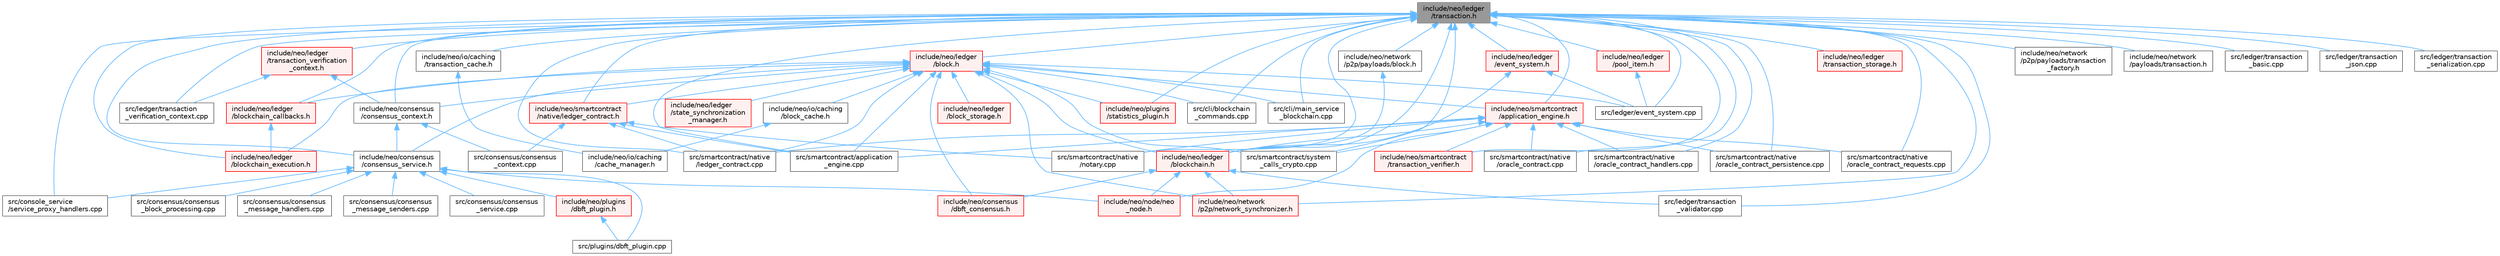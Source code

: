digraph "include/neo/ledger/transaction.h"
{
 // LATEX_PDF_SIZE
  bgcolor="transparent";
  edge [fontname=Helvetica,fontsize=10,labelfontname=Helvetica,labelfontsize=10];
  node [fontname=Helvetica,fontsize=10,shape=box,height=0.2,width=0.4];
  Node1 [id="Node000001",label="include/neo/ledger\l/transaction.h",height=0.2,width=0.4,color="gray40", fillcolor="grey60", style="filled", fontcolor="black",tooltip=" "];
  Node1 -> Node2 [id="edge1_Node000001_Node000002",dir="back",color="steelblue1",style="solid",tooltip=" "];
  Node2 [id="Node000002",label="include/neo/consensus\l/consensus_context.h",height=0.2,width=0.4,color="grey40", fillcolor="white", style="filled",URL="$consensus__context_8h.html",tooltip=" "];
  Node2 -> Node3 [id="edge2_Node000002_Node000003",dir="back",color="steelblue1",style="solid",tooltip=" "];
  Node3 [id="Node000003",label="include/neo/consensus\l/consensus_service.h",height=0.2,width=0.4,color="grey40", fillcolor="white", style="filled",URL="$consensus__service_8h.html",tooltip=" "];
  Node3 -> Node4 [id="edge3_Node000003_Node000004",dir="back",color="steelblue1",style="solid",tooltip=" "];
  Node4 [id="Node000004",label="include/neo/node/neo\l_node.h",height=0.2,width=0.4,color="red", fillcolor="#FFF0F0", style="filled",URL="$neo__node_8h.html",tooltip=" "];
  Node3 -> Node9 [id="edge4_Node000003_Node000009",dir="back",color="steelblue1",style="solid",tooltip=" "];
  Node9 [id="Node000009",label="include/neo/plugins\l/dbft_plugin.h",height=0.2,width=0.4,color="red", fillcolor="#FFF0F0", style="filled",URL="$dbft__plugin_8h.html",tooltip=" "];
  Node9 -> Node10 [id="edge5_Node000009_Node000010",dir="back",color="steelblue1",style="solid",tooltip=" "];
  Node10 [id="Node000010",label="src/plugins/dbft_plugin.cpp",height=0.2,width=0.4,color="grey40", fillcolor="white", style="filled",URL="$dbft__plugin_8cpp.html",tooltip=" "];
  Node3 -> Node12 [id="edge6_Node000003_Node000012",dir="back",color="steelblue1",style="solid",tooltip=" "];
  Node12 [id="Node000012",label="src/consensus/consensus\l_block_processing.cpp",height=0.2,width=0.4,color="grey40", fillcolor="white", style="filled",URL="$consensus__block__processing_8cpp.html",tooltip=" "];
  Node3 -> Node13 [id="edge7_Node000003_Node000013",dir="back",color="steelblue1",style="solid",tooltip=" "];
  Node13 [id="Node000013",label="src/consensus/consensus\l_message_handlers.cpp",height=0.2,width=0.4,color="grey40", fillcolor="white", style="filled",URL="$consensus__message__handlers_8cpp.html",tooltip=" "];
  Node3 -> Node14 [id="edge8_Node000003_Node000014",dir="back",color="steelblue1",style="solid",tooltip=" "];
  Node14 [id="Node000014",label="src/consensus/consensus\l_message_senders.cpp",height=0.2,width=0.4,color="grey40", fillcolor="white", style="filled",URL="$consensus__message__senders_8cpp.html",tooltip=" "];
  Node3 -> Node15 [id="edge9_Node000003_Node000015",dir="back",color="steelblue1",style="solid",tooltip=" "];
  Node15 [id="Node000015",label="src/consensus/consensus\l_service.cpp",height=0.2,width=0.4,color="grey40", fillcolor="white", style="filled",URL="$consensus__service_8cpp.html",tooltip=" "];
  Node3 -> Node16 [id="edge10_Node000003_Node000016",dir="back",color="steelblue1",style="solid",tooltip=" "];
  Node16 [id="Node000016",label="src/console_service\l/service_proxy_handlers.cpp",height=0.2,width=0.4,color="grey40", fillcolor="white", style="filled",URL="$service__proxy__handlers_8cpp.html",tooltip=" "];
  Node3 -> Node10 [id="edge11_Node000003_Node000010",dir="back",color="steelblue1",style="solid",tooltip=" "];
  Node2 -> Node17 [id="edge12_Node000002_Node000017",dir="back",color="steelblue1",style="solid",tooltip=" "];
  Node17 [id="Node000017",label="src/consensus/consensus\l_context.cpp",height=0.2,width=0.4,color="grey40", fillcolor="white", style="filled",URL="$consensus__context_8cpp.html",tooltip=" "];
  Node1 -> Node3 [id="edge13_Node000001_Node000003",dir="back",color="steelblue1",style="solid",tooltip=" "];
  Node1 -> Node18 [id="edge14_Node000001_Node000018",dir="back",color="steelblue1",style="solid",tooltip=" "];
  Node18 [id="Node000018",label="include/neo/io/caching\l/transaction_cache.h",height=0.2,width=0.4,color="grey40", fillcolor="white", style="filled",URL="$transaction__cache_8h.html",tooltip=" "];
  Node18 -> Node19 [id="edge15_Node000018_Node000019",dir="back",color="steelblue1",style="solid",tooltip=" "];
  Node19 [id="Node000019",label="include/neo/io/caching\l/cache_manager.h",height=0.2,width=0.4,color="grey40", fillcolor="white", style="filled",URL="$cache__manager_8h.html",tooltip=" "];
  Node1 -> Node20 [id="edge16_Node000001_Node000020",dir="back",color="steelblue1",style="solid",tooltip=" "];
  Node20 [id="Node000020",label="include/neo/ledger\l/block.h",height=0.2,width=0.4,color="red", fillcolor="#FFF0F0", style="filled",URL="$ledger_2block_8h.html",tooltip=" "];
  Node20 -> Node2 [id="edge17_Node000020_Node000002",dir="back",color="steelblue1",style="solid",tooltip=" "];
  Node20 -> Node3 [id="edge18_Node000020_Node000003",dir="back",color="steelblue1",style="solid",tooltip=" "];
  Node20 -> Node21 [id="edge19_Node000020_Node000021",dir="back",color="steelblue1",style="solid",tooltip=" "];
  Node21 [id="Node000021",label="include/neo/consensus\l/dbft_consensus.h",height=0.2,width=0.4,color="red", fillcolor="#FFF0F0", style="filled",URL="$dbft__consensus_8h.html",tooltip=" "];
  Node20 -> Node23 [id="edge20_Node000020_Node000023",dir="back",color="steelblue1",style="solid",tooltip=" "];
  Node23 [id="Node000023",label="include/neo/io/caching\l/block_cache.h",height=0.2,width=0.4,color="grey40", fillcolor="white", style="filled",URL="$block__cache_8h.html",tooltip=" "];
  Node23 -> Node19 [id="edge21_Node000023_Node000019",dir="back",color="steelblue1",style="solid",tooltip=" "];
  Node20 -> Node24 [id="edge22_Node000020_Node000024",dir="back",color="steelblue1",style="solid",tooltip=" "];
  Node24 [id="Node000024",label="include/neo/ledger\l/block_storage.h",height=0.2,width=0.4,color="red", fillcolor="#FFF0F0", style="filled",URL="$block__storage_8h.html",tooltip=" "];
  Node20 -> Node26 [id="edge23_Node000020_Node000026",dir="back",color="steelblue1",style="solid",tooltip=" "];
  Node26 [id="Node000026",label="include/neo/ledger\l/blockchain.h",height=0.2,width=0.4,color="red", fillcolor="#FFF0F0", style="filled",URL="$blockchain_8h.html",tooltip=" "];
  Node26 -> Node21 [id="edge24_Node000026_Node000021",dir="back",color="steelblue1",style="solid",tooltip=" "];
  Node26 -> Node33 [id="edge25_Node000026_Node000033",dir="back",color="steelblue1",style="solid",tooltip=" "];
  Node33 [id="Node000033",label="include/neo/network\l/p2p/network_synchronizer.h",height=0.2,width=0.4,color="red", fillcolor="#FFF0F0", style="filled",URL="$network__synchronizer_8h.html",tooltip=" "];
  Node26 -> Node4 [id="edge26_Node000026_Node000004",dir="back",color="steelblue1",style="solid",tooltip=" "];
  Node26 -> Node105 [id="edge27_Node000026_Node000105",dir="back",color="steelblue1",style="solid",tooltip=" "];
  Node105 [id="Node000105",label="src/ledger/transaction\l_validator.cpp",height=0.2,width=0.4,color="grey40", fillcolor="white", style="filled",URL="$transaction__validator_8cpp.html",tooltip=" "];
  Node20 -> Node106 [id="edge28_Node000020_Node000106",dir="back",color="steelblue1",style="solid",tooltip=" "];
  Node106 [id="Node000106",label="include/neo/ledger\l/blockchain_callbacks.h",height=0.2,width=0.4,color="red", fillcolor="#FFF0F0", style="filled",URL="$blockchain__callbacks_8h.html",tooltip=" "];
  Node106 -> Node107 [id="edge29_Node000106_Node000107",dir="back",color="steelblue1",style="solid",tooltip=" "];
  Node107 [id="Node000107",label="include/neo/ledger\l/blockchain_execution.h",height=0.2,width=0.4,color="red", fillcolor="#FFF0F0", style="filled",URL="$blockchain__execution_8h.html",tooltip=" "];
  Node20 -> Node107 [id="edge30_Node000020_Node000107",dir="back",color="steelblue1",style="solid",tooltip=" "];
  Node20 -> Node110 [id="edge31_Node000020_Node000110",dir="back",color="steelblue1",style="solid",tooltip=" "];
  Node110 [id="Node000110",label="include/neo/ledger\l/state_synchronization\l_manager.h",height=0.2,width=0.4,color="red", fillcolor="#FFF0F0", style="filled",URL="$state__synchronization__manager_8h.html",tooltip=" "];
  Node20 -> Node33 [id="edge32_Node000020_Node000033",dir="back",color="steelblue1",style="solid",tooltip=" "];
  Node20 -> Node65 [id="edge33_Node000020_Node000065",dir="back",color="steelblue1",style="solid",tooltip=" "];
  Node65 [id="Node000065",label="include/neo/plugins\l/statistics_plugin.h",height=0.2,width=0.4,color="red", fillcolor="#FFF0F0", style="filled",URL="$statistics__plugin_8h.html",tooltip=" "];
  Node20 -> Node119 [id="edge34_Node000020_Node000119",dir="back",color="steelblue1",style="solid",tooltip=" "];
  Node119 [id="Node000119",label="include/neo/smartcontract\l/application_engine.h",height=0.2,width=0.4,color="red", fillcolor="#FFF0F0", style="filled",URL="$application__engine_8h.html",tooltip=" "];
  Node119 -> Node26 [id="edge35_Node000119_Node000026",dir="back",color="steelblue1",style="solid",tooltip=" "];
  Node119 -> Node4 [id="edge36_Node000119_Node000004",dir="back",color="steelblue1",style="solid",tooltip=" "];
  Node119 -> Node129 [id="edge37_Node000119_Node000129",dir="back",color="steelblue1",style="solid",tooltip=" "];
  Node129 [id="Node000129",label="include/neo/smartcontract\l/transaction_verifier.h",height=0.2,width=0.4,color="red", fillcolor="#FFF0F0", style="filled",URL="$transaction__verifier_8h.html",tooltip=" "];
  Node119 -> Node132 [id="edge38_Node000119_Node000132",dir="back",color="steelblue1",style="solid",tooltip=" "];
  Node132 [id="Node000132",label="src/smartcontract/application\l_engine.cpp",height=0.2,width=0.4,color="grey40", fillcolor="white", style="filled",URL="$application__engine_8cpp.html",tooltip=" "];
  Node119 -> Node139 [id="edge39_Node000119_Node000139",dir="back",color="steelblue1",style="solid",tooltip=" "];
  Node139 [id="Node000139",label="src/smartcontract/native\l/ledger_contract.cpp",height=0.2,width=0.4,color="grey40", fillcolor="white", style="filled",URL="$ledger__contract_8cpp.html",tooltip=" "];
  Node119 -> Node153 [id="edge40_Node000119_Node000153",dir="back",color="steelblue1",style="solid",tooltip=" "];
  Node153 [id="Node000153",label="src/smartcontract/native\l/notary.cpp",height=0.2,width=0.4,color="grey40", fillcolor="white", style="filled",URL="$notary_8cpp.html",tooltip=" "];
  Node119 -> Node154 [id="edge41_Node000119_Node000154",dir="back",color="steelblue1",style="solid",tooltip=" "];
  Node154 [id="Node000154",label="src/smartcontract/native\l/oracle_contract.cpp",height=0.2,width=0.4,color="grey40", fillcolor="white", style="filled",URL="$oracle__contract_8cpp.html",tooltip=" "];
  Node119 -> Node155 [id="edge42_Node000119_Node000155",dir="back",color="steelblue1",style="solid",tooltip=" "];
  Node155 [id="Node000155",label="src/smartcontract/native\l/oracle_contract_handlers.cpp",height=0.2,width=0.4,color="grey40", fillcolor="white", style="filled",URL="$oracle__contract__handlers_8cpp.html",tooltip=" "];
  Node119 -> Node156 [id="edge43_Node000119_Node000156",dir="back",color="steelblue1",style="solid",tooltip=" "];
  Node156 [id="Node000156",label="src/smartcontract/native\l/oracle_contract_persistence.cpp",height=0.2,width=0.4,color="grey40", fillcolor="white", style="filled",URL="$oracle__contract__persistence_8cpp.html",tooltip=" "];
  Node119 -> Node157 [id="edge44_Node000119_Node000157",dir="back",color="steelblue1",style="solid",tooltip=" "];
  Node157 [id="Node000157",label="src/smartcontract/native\l/oracle_contract_requests.cpp",height=0.2,width=0.4,color="grey40", fillcolor="white", style="filled",URL="$oracle__contract__requests_8cpp.html",tooltip=" "];
  Node119 -> Node125 [id="edge45_Node000119_Node000125",dir="back",color="steelblue1",style="solid",tooltip=" "];
  Node125 [id="Node000125",label="src/smartcontract/system\l_calls_crypto.cpp",height=0.2,width=0.4,color="grey40", fillcolor="white", style="filled",URL="$system__calls__crypto_8cpp.html",tooltip=" "];
  Node20 -> Node163 [id="edge46_Node000020_Node000163",dir="back",color="steelblue1",style="solid",tooltip=" "];
  Node163 [id="Node000163",label="include/neo/smartcontract\l/native/ledger_contract.h",height=0.2,width=0.4,color="red", fillcolor="#FFF0F0", style="filled",URL="$ledger__contract_8h.html",tooltip=" "];
  Node163 -> Node17 [id="edge47_Node000163_Node000017",dir="back",color="steelblue1",style="solid",tooltip=" "];
  Node163 -> Node132 [id="edge48_Node000163_Node000132",dir="back",color="steelblue1",style="solid",tooltip=" "];
  Node163 -> Node139 [id="edge49_Node000163_Node000139",dir="back",color="steelblue1",style="solid",tooltip=" "];
  Node163 -> Node153 [id="edge50_Node000163_Node000153",dir="back",color="steelblue1",style="solid",tooltip=" "];
  Node20 -> Node46 [id="edge51_Node000020_Node000046",dir="back",color="steelblue1",style="solid",tooltip=" "];
  Node46 [id="Node000046",label="src/cli/blockchain\l_commands.cpp",height=0.2,width=0.4,color="grey40", fillcolor="white", style="filled",URL="$blockchain__commands_8cpp.html",tooltip=" "];
  Node20 -> Node52 [id="edge52_Node000020_Node000052",dir="back",color="steelblue1",style="solid",tooltip=" "];
  Node52 [id="Node000052",label="src/cli/main_service\l_blockchain.cpp",height=0.2,width=0.4,color="grey40", fillcolor="white", style="filled",URL="$main__service__blockchain_8cpp.html",tooltip=" "];
  Node20 -> Node168 [id="edge53_Node000020_Node000168",dir="back",color="steelblue1",style="solid",tooltip=" "];
  Node168 [id="Node000168",label="src/ledger/event_system.cpp",height=0.2,width=0.4,color="grey40", fillcolor="white", style="filled",URL="$event__system_8cpp.html",tooltip=" "];
  Node20 -> Node132 [id="edge54_Node000020_Node000132",dir="back",color="steelblue1",style="solid",tooltip=" "];
  Node20 -> Node139 [id="edge55_Node000020_Node000139",dir="back",color="steelblue1",style="solid",tooltip=" "];
  Node20 -> Node125 [id="edge56_Node000020_Node000125",dir="back",color="steelblue1",style="solid",tooltip=" "];
  Node1 -> Node26 [id="edge57_Node000001_Node000026",dir="back",color="steelblue1",style="solid",tooltip=" "];
  Node1 -> Node106 [id="edge58_Node000001_Node000106",dir="back",color="steelblue1",style="solid",tooltip=" "];
  Node1 -> Node107 [id="edge59_Node000001_Node000107",dir="back",color="steelblue1",style="solid",tooltip=" "];
  Node1 -> Node169 [id="edge60_Node000001_Node000169",dir="back",color="steelblue1",style="solid",tooltip=" "];
  Node169 [id="Node000169",label="include/neo/ledger\l/event_system.h",height=0.2,width=0.4,color="red", fillcolor="#FFF0F0", style="filled",URL="$event__system_8h.html",tooltip=" "];
  Node169 -> Node26 [id="edge61_Node000169_Node000026",dir="back",color="steelblue1",style="solid",tooltip=" "];
  Node169 -> Node168 [id="edge62_Node000169_Node000168",dir="back",color="steelblue1",style="solid",tooltip=" "];
  Node1 -> Node178 [id="edge63_Node000001_Node000178",dir="back",color="steelblue1",style="solid",tooltip=" "];
  Node178 [id="Node000178",label="include/neo/ledger\l/pool_item.h",height=0.2,width=0.4,color="red", fillcolor="#FFF0F0", style="filled",URL="$pool__item_8h.html",tooltip=" "];
  Node178 -> Node168 [id="edge64_Node000178_Node000168",dir="back",color="steelblue1",style="solid",tooltip=" "];
  Node1 -> Node180 [id="edge65_Node000001_Node000180",dir="back",color="steelblue1",style="solid",tooltip=" "];
  Node180 [id="Node000180",label="include/neo/ledger\l/transaction_storage.h",height=0.2,width=0.4,color="red", fillcolor="#FFF0F0", style="filled",URL="$transaction__storage_8h.html",tooltip=" "];
  Node1 -> Node182 [id="edge66_Node000001_Node000182",dir="back",color="steelblue1",style="solid",tooltip=" "];
  Node182 [id="Node000182",label="include/neo/ledger\l/transaction_verification\l_context.h",height=0.2,width=0.4,color="red", fillcolor="#FFF0F0", style="filled",URL="$transaction__verification__context_8h.html",tooltip=" "];
  Node182 -> Node2 [id="edge67_Node000182_Node000002",dir="back",color="steelblue1",style="solid",tooltip=" "];
  Node182 -> Node183 [id="edge68_Node000182_Node000183",dir="back",color="steelblue1",style="solid",tooltip=" "];
  Node183 [id="Node000183",label="src/ledger/transaction\l_verification_context.cpp",height=0.2,width=0.4,color="grey40", fillcolor="white", style="filled",URL="$transaction__verification__context_8cpp.html",tooltip=" "];
  Node1 -> Node33 [id="edge69_Node000001_Node000033",dir="back",color="steelblue1",style="solid",tooltip=" "];
  Node1 -> Node184 [id="edge70_Node000001_Node000184",dir="back",color="steelblue1",style="solid",tooltip=" "];
  Node184 [id="Node000184",label="include/neo/network\l/p2p/payloads/block.h",height=0.2,width=0.4,color="grey40", fillcolor="white", style="filled",URL="$network_2p2p_2payloads_2block_8h.html",tooltip=" "];
  Node184 -> Node26 [id="edge71_Node000184_Node000026",dir="back",color="steelblue1",style="solid",tooltip=" "];
  Node1 -> Node185 [id="edge72_Node000001_Node000185",dir="back",color="steelblue1",style="solid",tooltip=" "];
  Node185 [id="Node000185",label="include/neo/network\l/p2p/payloads/transaction\l_factory.h",height=0.2,width=0.4,color="grey40", fillcolor="white", style="filled",URL="$transaction__factory_8h.html",tooltip=" "];
  Node1 -> Node186 [id="edge73_Node000001_Node000186",dir="back",color="steelblue1",style="solid",tooltip=" "];
  Node186 [id="Node000186",label="include/neo/network\l/payloads/transaction.h",height=0.2,width=0.4,color="grey40", fillcolor="white", style="filled",URL="$network_2payloads_2transaction_8h.html",tooltip=" "];
  Node1 -> Node65 [id="edge74_Node000001_Node000065",dir="back",color="steelblue1",style="solid",tooltip=" "];
  Node1 -> Node119 [id="edge75_Node000001_Node000119",dir="back",color="steelblue1",style="solid",tooltip=" "];
  Node1 -> Node163 [id="edge76_Node000001_Node000163",dir="back",color="steelblue1",style="solid",tooltip=" "];
  Node1 -> Node129 [id="edge77_Node000001_Node000129",dir="back",color="steelblue1",style="solid",tooltip=" "];
  Node1 -> Node46 [id="edge78_Node000001_Node000046",dir="back",color="steelblue1",style="solid",tooltip=" "];
  Node1 -> Node52 [id="edge79_Node000001_Node000052",dir="back",color="steelblue1",style="solid",tooltip=" "];
  Node1 -> Node16 [id="edge80_Node000001_Node000016",dir="back",color="steelblue1",style="solid",tooltip=" "];
  Node1 -> Node168 [id="edge81_Node000001_Node000168",dir="back",color="steelblue1",style="solid",tooltip=" "];
  Node1 -> Node187 [id="edge82_Node000001_Node000187",dir="back",color="steelblue1",style="solid",tooltip=" "];
  Node187 [id="Node000187",label="src/ledger/transaction\l_basic.cpp",height=0.2,width=0.4,color="grey40", fillcolor="white", style="filled",URL="$transaction__basic_8cpp.html",tooltip=" "];
  Node1 -> Node188 [id="edge83_Node000001_Node000188",dir="back",color="steelblue1",style="solid",tooltip=" "];
  Node188 [id="Node000188",label="src/ledger/transaction\l_json.cpp",height=0.2,width=0.4,color="grey40", fillcolor="white", style="filled",URL="$transaction__json_8cpp.html",tooltip=" "];
  Node1 -> Node189 [id="edge84_Node000001_Node000189",dir="back",color="steelblue1",style="solid",tooltip=" "];
  Node189 [id="Node000189",label="src/ledger/transaction\l_serialization.cpp",height=0.2,width=0.4,color="grey40", fillcolor="white", style="filled",URL="$transaction__serialization_8cpp.html",tooltip=" "];
  Node1 -> Node105 [id="edge85_Node000001_Node000105",dir="back",color="steelblue1",style="solid",tooltip=" "];
  Node1 -> Node183 [id="edge86_Node000001_Node000183",dir="back",color="steelblue1",style="solid",tooltip=" "];
  Node1 -> Node132 [id="edge87_Node000001_Node000132",dir="back",color="steelblue1",style="solid",tooltip=" "];
  Node1 -> Node139 [id="edge88_Node000001_Node000139",dir="back",color="steelblue1",style="solid",tooltip=" "];
  Node1 -> Node153 [id="edge89_Node000001_Node000153",dir="back",color="steelblue1",style="solid",tooltip=" "];
  Node1 -> Node154 [id="edge90_Node000001_Node000154",dir="back",color="steelblue1",style="solid",tooltip=" "];
  Node1 -> Node155 [id="edge91_Node000001_Node000155",dir="back",color="steelblue1",style="solid",tooltip=" "];
  Node1 -> Node156 [id="edge92_Node000001_Node000156",dir="back",color="steelblue1",style="solid",tooltip=" "];
  Node1 -> Node157 [id="edge93_Node000001_Node000157",dir="back",color="steelblue1",style="solid",tooltip=" "];
  Node1 -> Node125 [id="edge94_Node000001_Node000125",dir="back",color="steelblue1",style="solid",tooltip=" "];
}
